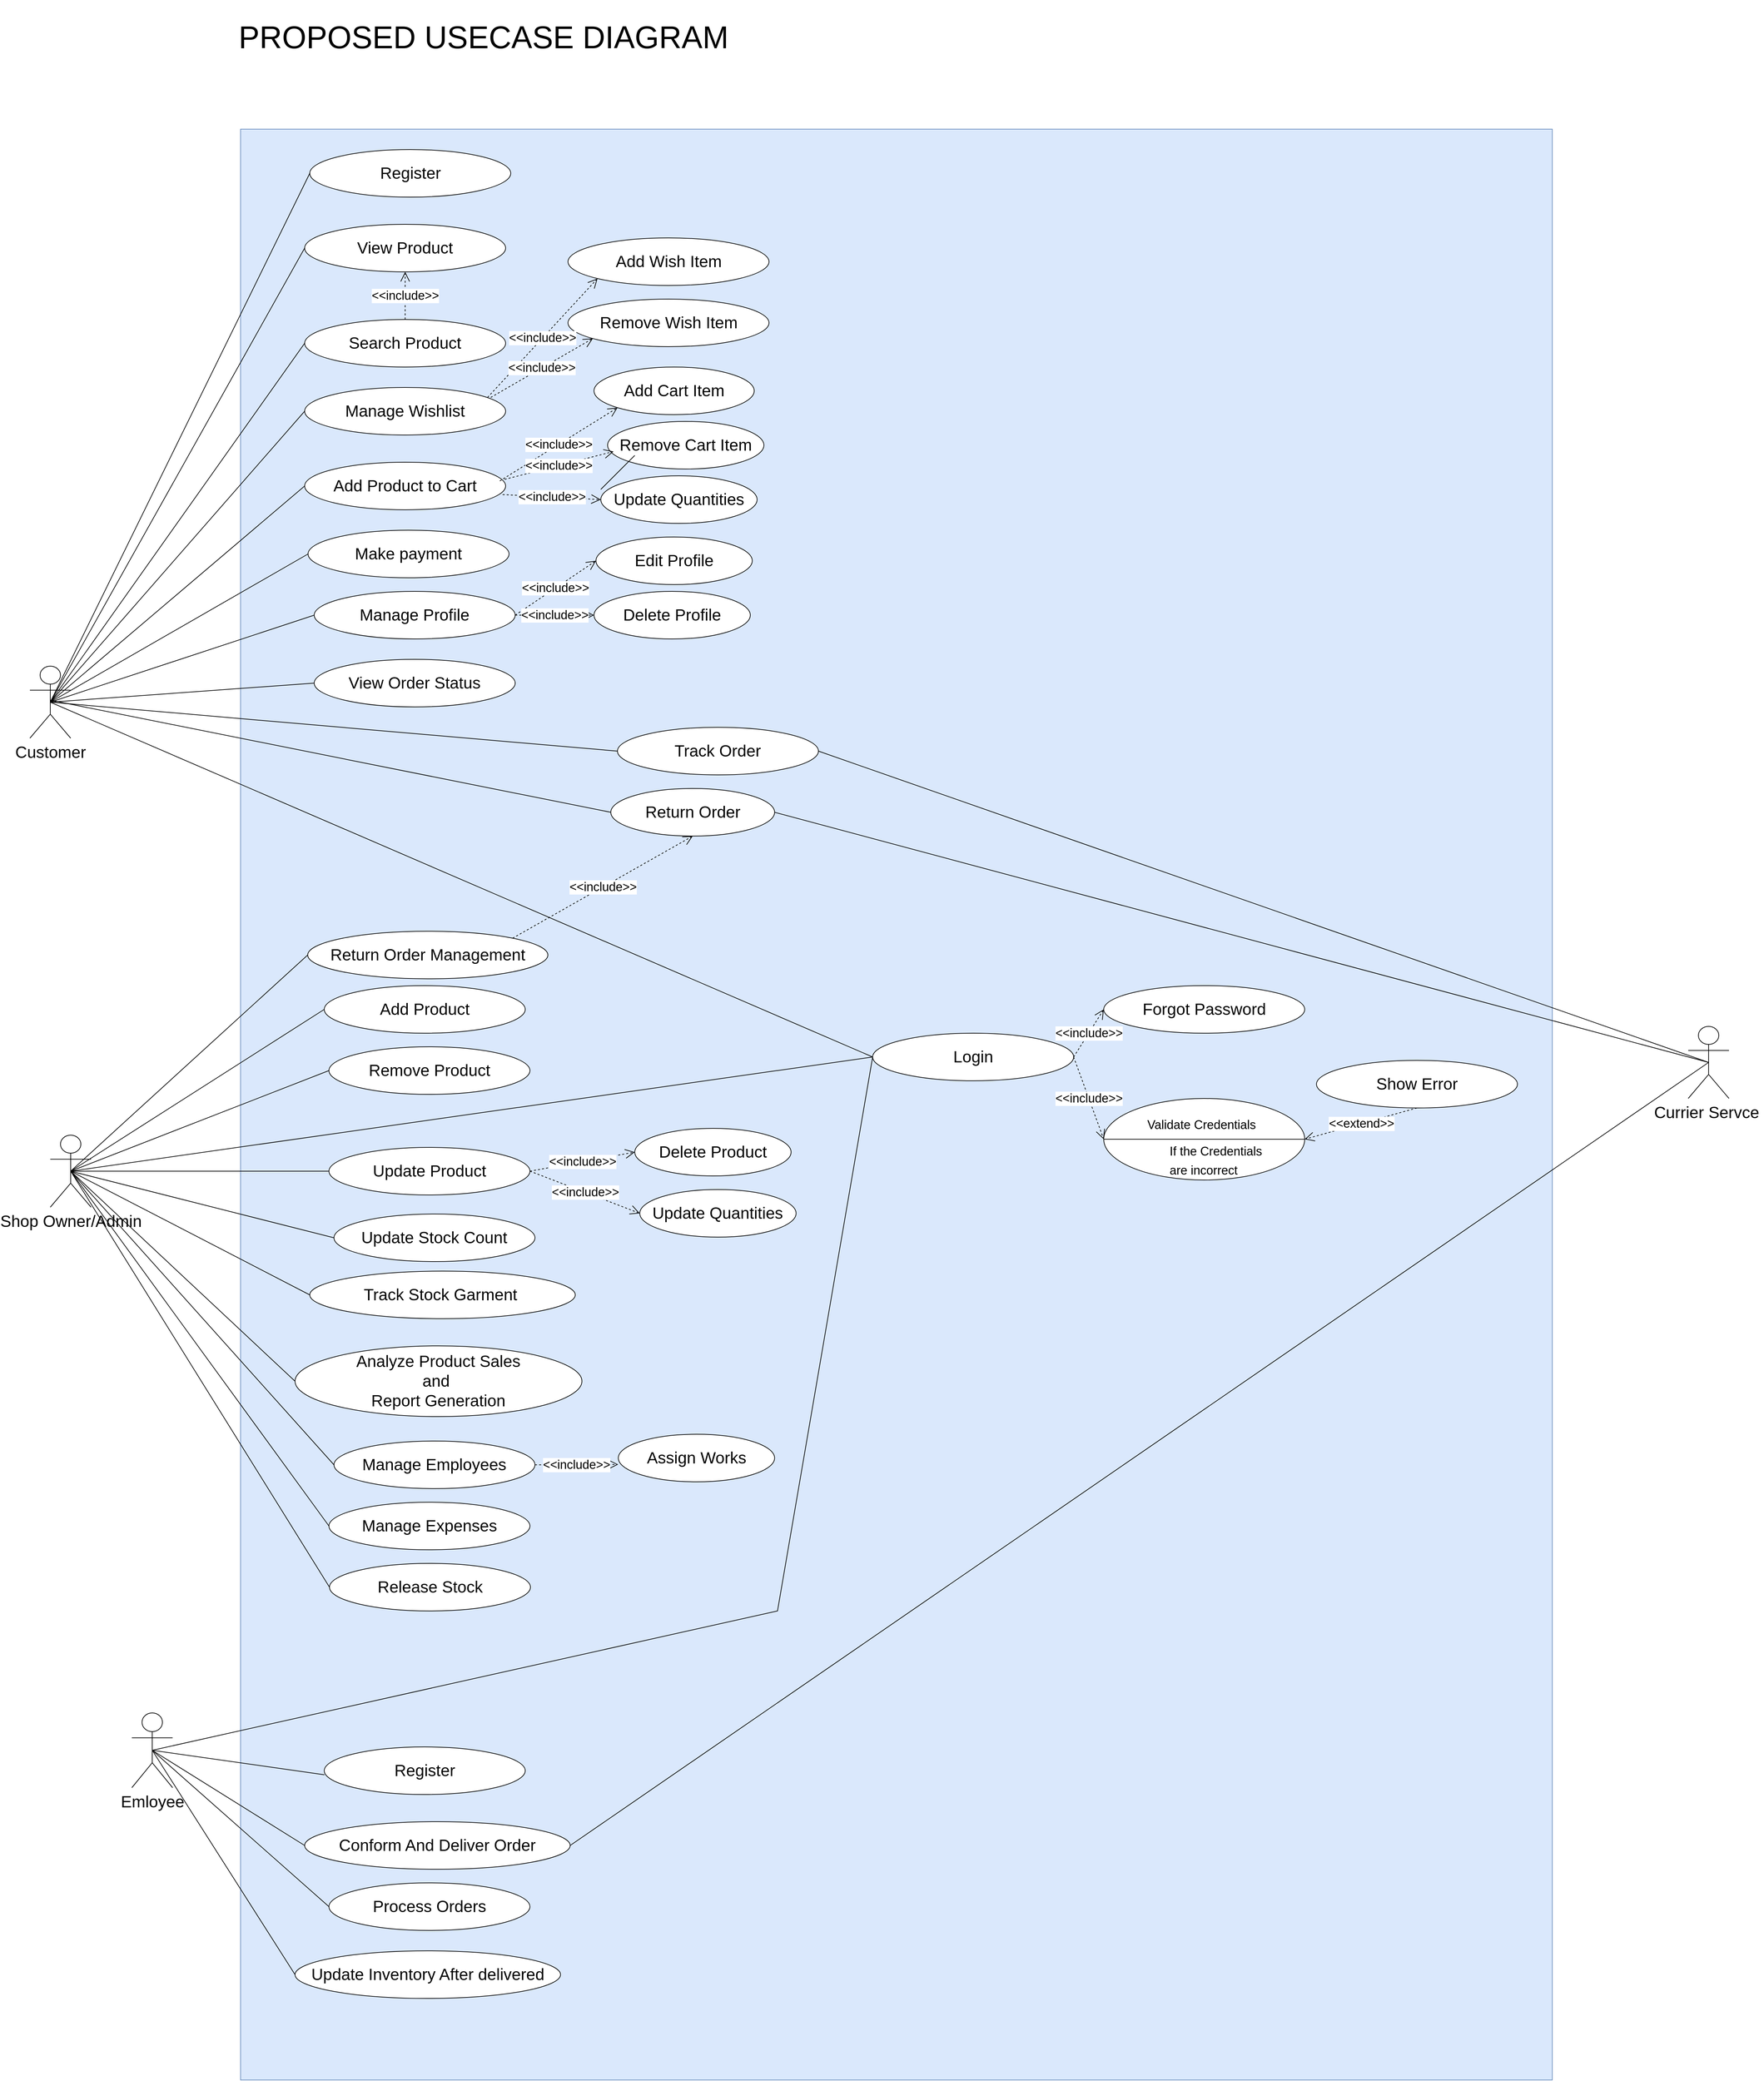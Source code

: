 <mxfile version="24.8.3">
  <diagram name="Page-1" id="LbfNn3xY06wEzmVj6kVV">
    <mxGraphModel dx="7565" dy="5042" grid="1" gridSize="10" guides="1" tooltips="1" connect="1" arrows="1" fold="1" page="1" pageScale="1" pageWidth="827" pageHeight="1169" math="0" shadow="0">
      <root>
        <mxCell id="0" />
        <mxCell id="1" parent="0" />
        <mxCell id="1sPMQlWo6MiPR7F61FHY-218" value="" style="rounded=0;whiteSpace=wrap;html=1;fillColor=#dae8fc;strokeColor=#6c8ebf;" parent="1" vertex="1">
          <mxGeometry x="-3650" y="-2190" width="1930" height="2870" as="geometry" />
        </mxCell>
        <mxCell id="1sPMQlWo6MiPR7F61FHY-237" value="PROPOSED USECASE DIAGRAM" style="text;html=1;align=center;verticalAlign=middle;whiteSpace=wrap;rounded=0;fontSize=46;" parent="1" vertex="1">
          <mxGeometry x="-3670" y="-2380" width="754.88" height="110" as="geometry" />
        </mxCell>
        <mxCell id="kd7WJNNmSs0O6YzTmHxb-2" value="&lt;font style=&quot;font-size: 24px;&quot;&gt;Login&lt;/font&gt;" style="ellipse;whiteSpace=wrap;html=1;" parent="1" vertex="1">
          <mxGeometry x="-2720" y="-860" width="295.75" height="70" as="geometry" />
        </mxCell>
        <mxCell id="kd7WJNNmSs0O6YzTmHxb-3" value="&lt;font style=&quot;font-size: 24px;&quot;&gt;View Product&lt;/font&gt;" style="ellipse;whiteSpace=wrap;html=1;" parent="1" vertex="1">
          <mxGeometry x="-3555.75" y="-2050" width="295.75" height="70" as="geometry" />
        </mxCell>
        <mxCell id="kd7WJNNmSs0O6YzTmHxb-4" value="&lt;font style=&quot;font-size: 24px;&quot;&gt;Search Product&lt;/font&gt;" style="ellipse;whiteSpace=wrap;html=1;" parent="1" vertex="1">
          <mxGeometry x="-3555.75" y="-1910" width="295.75" height="70" as="geometry" />
        </mxCell>
        <mxCell id="kd7WJNNmSs0O6YzTmHxb-5" value="&lt;font style=&quot;font-size: 24px;&quot;&gt;Add Product to Cart&lt;/font&gt;" style="ellipse;whiteSpace=wrap;html=1;" parent="1" vertex="1">
          <mxGeometry x="-3555.75" y="-1700" width="295.75" height="70" as="geometry" />
        </mxCell>
        <mxCell id="kd7WJNNmSs0O6YzTmHxb-7" value="&lt;font style=&quot;font-size: 24px;&quot;&gt;Make payment&lt;/font&gt;" style="ellipse;whiteSpace=wrap;html=1;" parent="1" vertex="1">
          <mxGeometry x="-3550.75" y="-1600" width="295.75" height="70" as="geometry" />
        </mxCell>
        <mxCell id="kd7WJNNmSs0O6YzTmHxb-8" value="&lt;font style=&quot;font-size: 24px;&quot;&gt;Track&lt;span style=&quot;color: rgba(0, 0, 0, 0); font-family: monospace; font-size: 0px; text-align: start; text-wrap-mode: nowrap;&quot;&gt;%3CmxGraphModel%3E%3Croot%3E%3CmxCell%20id%3D%220%22%2F%3E%3CmxCell%20id%3D%221%22%20parent%3D%220%22%2F%3E%3CmxCell%20id%3D%222%22%20value%3D%22%26lt%3Bfont%20style%3D%26quot%3Bfont-size%3A%2024px%3B%26quot%3B%26gt%3BMake%20payment%26lt%3B%2Ffont%26gt%3B%22%20style%3D%22ellipse%3BwhiteSpace%3Dwrap%3Bhtml%3D1%3B%22%20vertex%3D%221%22%20parent%3D%221%22%3E%3CmxGeometry%20x%3D%22-3546.75%22%20y%3D%22-1414%22%20width%3D%22295.75%22%20height%3D%2270%22%20as%3D%22geometry%22%2F%3E%3C%2FmxCell%3E%3C%2Froot%3E%3C%2FmxGraphModel%3E&lt;/span&gt;&amp;nbsp;Order&lt;/font&gt;" style="ellipse;whiteSpace=wrap;html=1;" parent="1" vertex="1">
          <mxGeometry x="-3095.51" y="-1310" width="295.75" height="70" as="geometry" />
        </mxCell>
        <mxCell id="kd7WJNNmSs0O6YzTmHxb-9" value="&lt;span style=&quot;font-size: 24px;&quot;&gt;Return Order&lt;br&gt;&lt;/span&gt;" style="ellipse;whiteSpace=wrap;html=1;" parent="1" vertex="1">
          <mxGeometry x="-3105.28" y="-1220" width="241.03" height="70" as="geometry" />
        </mxCell>
        <mxCell id="kd7WJNNmSs0O6YzTmHxb-11" value="&lt;span style=&quot;font-size: 24px;&quot;&gt;Manage P&lt;/span&gt;&lt;span style=&quot;color: rgba(0, 0, 0, 0); font-family: monospace; font-size: 0px; text-align: start; text-wrap-mode: nowrap;&quot;&gt;%3CmxGraphModel%3E%3Croot%3E%3CmxCell%20id%3D%220%22%2F%3E%3CmxCell%20id%3D%221%22%20parent%3D%220%22%2F%3E%3CmxCell%20id%3D%222%22%20value%3D%22%26lt%3Bspan%20style%3D%26quot%3Bfont-size%3A%2024px%3B%26quot%3B%26gt%3BRequest%20Return%26amp%3Bnbsp%3B%26lt%3B%2Fspan%26gt%3B%22%20style%3D%22ellipse%3BwhiteSpace%3Dwrap%3Bhtml%3D1%3B%22%20vertex%3D%221%22%20parent%3D%221%22%3E%3CmxGeometry%20x%3D%22-3550.75%22%20y%3D%22-1239%22%20width%3D%22295.75%22%20height%3D%2270%22%20as%3D%22geometry%22%2F%3E%3C%2FmxCell%3E%3C%2Froot%3E%3C%2FmxGraphModel%3E&lt;/span&gt;&lt;span style=&quot;font-size: 24px;&quot;&gt;rofile&lt;/span&gt;" style="ellipse;whiteSpace=wrap;html=1;" parent="1" vertex="1">
          <mxGeometry x="-3541.69" y="-1510" width="295.75" height="70" as="geometry" />
        </mxCell>
        <mxCell id="kd7WJNNmSs0O6YzTmHxb-12" value="&lt;span style=&quot;font-size: 24px;&quot;&gt;Manage Wishlist&lt;/span&gt;&lt;span style=&quot;color: rgba(0, 0, 0, 0); font-family: monospace; font-size: 0px; text-align: start; text-wrap-mode: nowrap;&quot;&gt;%3CmxGraphModel%3E%3Croot%3E%3CmxCell%20id%3D%220%22%2F%3E%3CmxCell%20id%3D%221%22%20parent%3D%220%22%2F%3E%3CmxCell%20id%3D%222%22%20value%3D%22%26lt%3Bspan%20style%3D%26quot%3Bfont-size%3A%2024px%3B%26quot%3B%26gt%3BRequest%20Return%26amp%3Bnbsp%3B%26lt%3B%2Fspan%26gt%3B%22%20style%3D%22ellipse%3BwhiteSpace%3Dwrap%3Bhtml%3D1%3B%22%20vertex%3D%221%22%20parent%3D%221%22%3E%3CmxGeometry%20x%3D%22-3550.75%22%20y%3D%22-1239%22%20width%3D%22295.75%22%20height%3D%2270%22%20as%3D%22geometry%22%2F%3E%3C%2FmxCell%3E%3C%2Froot%3E%3C%2FmxGraphMode&lt;/span&gt;" style="ellipse;whiteSpace=wrap;html=1;" parent="1" vertex="1">
          <mxGeometry x="-3555.75" y="-1810" width="295.75" height="70" as="geometry" />
        </mxCell>
        <mxCell id="kd7WJNNmSs0O6YzTmHxb-13" value="&lt;span style=&quot;font-size: 24px;&quot;&gt;View Order Status&lt;/span&gt;" style="ellipse;whiteSpace=wrap;html=1;" parent="1" vertex="1">
          <mxGeometry x="-3541.69" y="-1410" width="295.75" height="70" as="geometry" />
        </mxCell>
        <mxCell id="kd7WJNNmSs0O6YzTmHxb-16" value="&lt;font style=&quot;font-size: 24px;&quot;&gt;Customer&lt;/font&gt;" style="shape=umlActor;verticalLabelPosition=bottom;verticalAlign=top;html=1;outlineConnect=0;" parent="1" vertex="1">
          <mxGeometry x="-3960" y="-1400" width="60" height="106" as="geometry" />
        </mxCell>
        <mxCell id="kd7WJNNmSs0O6YzTmHxb-34" value="&lt;font style=&quot;font-size: 24px;&quot;&gt;Currier Servce&amp;nbsp;&lt;/font&gt;" style="shape=umlActor;verticalLabelPosition=bottom;verticalAlign=top;html=1;outlineConnect=0;" parent="1" vertex="1">
          <mxGeometry x="-1520" y="-870" width="60" height="106" as="geometry" />
        </mxCell>
        <mxCell id="kd7WJNNmSs0O6YzTmHxb-44" value="&lt;font style=&quot;font-size: 24px;&quot;&gt;Shop Owner/Admin&lt;/font&gt;" style="shape=umlActor;verticalLabelPosition=bottom;verticalAlign=top;html=1;outlineConnect=0;" parent="1" vertex="1">
          <mxGeometry x="-3930" y="-710" width="60" height="106" as="geometry" />
        </mxCell>
        <mxCell id="kd7WJNNmSs0O6YzTmHxb-45" value="&lt;font style=&quot;font-size: 24px;&quot;&gt;Add Product&lt;/font&gt;" style="ellipse;whiteSpace=wrap;html=1;" parent="1" vertex="1">
          <mxGeometry x="-3526.91" y="-930" width="295.75" height="70" as="geometry" />
        </mxCell>
        <mxCell id="kd7WJNNmSs0O6YzTmHxb-46" value="&lt;font style=&quot;font-size: 24px;&quot;&gt;Remove Product&lt;/font&gt;" style="ellipse;whiteSpace=wrap;html=1;" parent="1" vertex="1">
          <mxGeometry x="-3520" y="-840" width="295.75" height="70" as="geometry" />
        </mxCell>
        <mxCell id="kd7WJNNmSs0O6YzTmHxb-47" value="&lt;font style=&quot;font-size: 24px;&quot;&gt;Update Stock Count&lt;/font&gt;" style="ellipse;whiteSpace=wrap;html=1;" parent="1" vertex="1">
          <mxGeometry x="-3512.6" y="-594" width="295.75" height="70" as="geometry" />
        </mxCell>
        <mxCell id="kd7WJNNmSs0O6YzTmHxb-48" value="&lt;font style=&quot;font-size: 24px;&quot;&gt;Track Stock Garment&amp;nbsp;&lt;/font&gt;" style="ellipse;whiteSpace=wrap;html=1;" parent="1" vertex="1">
          <mxGeometry x="-3548.22" y="-510" width="390.69" height="70" as="geometry" />
        </mxCell>
        <mxCell id="kd7WJNNmSs0O6YzTmHxb-49" value="&lt;font style=&quot;font-size: 24px;&quot;&gt;Analyze Product Sales&lt;br&gt;and&amp;nbsp;&lt;br&gt;Report Generation&lt;/font&gt;" style="ellipse;whiteSpace=wrap;html=1;" parent="1" vertex="1">
          <mxGeometry x="-3569.89" y="-400" width="422.15" height="104" as="geometry" />
        </mxCell>
        <mxCell id="kd7WJNNmSs0O6YzTmHxb-50" value="&lt;span style=&quot;font-size: 24px;&quot;&gt;Manage Employees&lt;/span&gt;" style="ellipse;whiteSpace=wrap;html=1;" parent="1" vertex="1">
          <mxGeometry x="-3512.6" y="-260" width="295.75" height="70" as="geometry" />
        </mxCell>
        <mxCell id="kd7WJNNmSs0O6YzTmHxb-51" value="&lt;span style=&quot;font-size: 24px;&quot;&gt;Manage Expenses&lt;/span&gt;" style="ellipse;whiteSpace=wrap;html=1;" parent="1" vertex="1">
          <mxGeometry x="-3520" y="-170" width="295.75" height="70" as="geometry" />
        </mxCell>
        <mxCell id="kd7WJNNmSs0O6YzTmHxb-52" value="&lt;span style=&quot;font-size: 24px;&quot;&gt;Release Stock&lt;/span&gt;" style="ellipse;whiteSpace=wrap;html=1;" parent="1" vertex="1">
          <mxGeometry x="-3519.22" y="-80" width="295.75" height="70" as="geometry" />
        </mxCell>
        <mxCell id="kd7WJNNmSs0O6YzTmHxb-69" value="&lt;font style=&quot;font-size: 24px;&quot;&gt;Emloyee&lt;/font&gt;" style="shape=umlActor;verticalLabelPosition=bottom;verticalAlign=top;html=1;outlineConnect=0;" parent="1" vertex="1">
          <mxGeometry x="-3810" y="140" width="60" height="110" as="geometry" />
        </mxCell>
        <mxCell id="kd7WJNNmSs0O6YzTmHxb-70" value="&lt;font style=&quot;font-size: 24px;&quot;&gt;Process Orders&lt;/font&gt;" style="ellipse;whiteSpace=wrap;html=1;" parent="1" vertex="1">
          <mxGeometry x="-3520" y="390" width="295.75" height="70" as="geometry" />
        </mxCell>
        <mxCell id="kd7WJNNmSs0O6YzTmHxb-73" value="&lt;font style=&quot;font-size: 24px;&quot;&gt;Conform And Deliver Order&lt;/font&gt;" style="ellipse;whiteSpace=wrap;html=1;" parent="1" vertex="1">
          <mxGeometry x="-3555.75" y="300" width="390.69" height="70" as="geometry" />
        </mxCell>
        <mxCell id="kd7WJNNmSs0O6YzTmHxb-78" value="&lt;font style=&quot;font-size: 24px;&quot;&gt;Update Inventory After delivered&lt;/font&gt;" style="ellipse;whiteSpace=wrap;html=1;" parent="1" vertex="1">
          <mxGeometry x="-3569.89" y="490" width="390.69" height="70" as="geometry" />
        </mxCell>
        <mxCell id="kd7WJNNmSs0O6YzTmHxb-84" value="&lt;font style=&quot;font-size: 18px;&quot;&gt;&amp;lt;&amp;lt;include&amp;gt;&amp;gt;&lt;/font&gt;" style="endArrow=open;endSize=12;dashed=1;html=1;rounded=0;elbow=vertical;entryX=0.5;entryY=1;entryDx=0;entryDy=0;exitX=0.5;exitY=0;exitDx=0;exitDy=0;" parent="1" source="kd7WJNNmSs0O6YzTmHxb-4" target="kd7WJNNmSs0O6YzTmHxb-3" edge="1">
          <mxGeometry width="160" relative="1" as="geometry">
            <mxPoint x="-3350" y="-1900" as="sourcePoint" />
            <mxPoint x="-3190" y="-1900" as="targetPoint" />
          </mxGeometry>
        </mxCell>
        <mxCell id="TTVpZ2c57f-uQKOhVj6A-1" value="&lt;span style=&quot;font-size: 24px;&quot;&gt;Add Wish Item&lt;/span&gt;" style="ellipse;whiteSpace=wrap;html=1;" parent="1" vertex="1">
          <mxGeometry x="-3168.25" y="-2030" width="295.75" height="70" as="geometry" />
        </mxCell>
        <mxCell id="TTVpZ2c57f-uQKOhVj6A-2" value="&lt;span style=&quot;font-size: 24px;&quot;&gt;Remove Wish Item&lt;/span&gt;" style="ellipse;whiteSpace=wrap;html=1;" parent="1" vertex="1">
          <mxGeometry x="-3168.25" y="-1940" width="295.75" height="70" as="geometry" />
        </mxCell>
        <mxCell id="TTVpZ2c57f-uQKOhVj6A-4" value="&lt;font style=&quot;font-size: 18px;&quot;&gt;&amp;lt;&amp;lt;include&amp;gt;&amp;gt;&lt;/font&gt;" style="endArrow=open;endSize=12;dashed=1;html=1;rounded=0;elbow=vertical;exitX=0.91;exitY=0.21;exitDx=0;exitDy=0;exitPerimeter=0;entryX=0;entryY=1;entryDx=0;entryDy=0;" parent="1" source="kd7WJNNmSs0O6YzTmHxb-12" target="TTVpZ2c57f-uQKOhVj6A-1" edge="1">
          <mxGeometry width="160" relative="1" as="geometry">
            <mxPoint x="-3398" y="-1900" as="sourcePoint" />
            <mxPoint x="-3398" y="-1970" as="targetPoint" />
          </mxGeometry>
        </mxCell>
        <mxCell id="TTVpZ2c57f-uQKOhVj6A-5" value="&lt;font style=&quot;font-size: 18px;&quot;&gt;&amp;lt;&amp;lt;include&amp;gt;&amp;gt;&lt;/font&gt;" style="endArrow=open;endSize=12;dashed=1;html=1;rounded=0;elbow=vertical;exitX=0.926;exitY=0.21;exitDx=0;exitDy=0;exitPerimeter=0;entryX=0.124;entryY=0.827;entryDx=0;entryDy=0;entryPerimeter=0;" parent="1" source="kd7WJNNmSs0O6YzTmHxb-12" target="TTVpZ2c57f-uQKOhVj6A-2" edge="1">
          <mxGeometry width="160" relative="1" as="geometry">
            <mxPoint x="-3280" y="-1765" as="sourcePoint" />
            <mxPoint x="-3166" y="-1970" as="targetPoint" />
          </mxGeometry>
        </mxCell>
        <mxCell id="TTVpZ2c57f-uQKOhVj6A-6" value="&lt;span style=&quot;font-size: 24px;&quot;&gt;Add Cart Item&lt;/span&gt;" style="ellipse;whiteSpace=wrap;html=1;" parent="1" vertex="1">
          <mxGeometry x="-3130" y="-1840" width="235.75" height="70" as="geometry" />
        </mxCell>
        <mxCell id="TTVpZ2c57f-uQKOhVj6A-7" value="&lt;span style=&quot;font-size: 24px;&quot;&gt;Remove Cart Item&lt;/span&gt;" style="ellipse;whiteSpace=wrap;html=1;" parent="1" vertex="1">
          <mxGeometry x="-3110" y="-1760" width="230" height="70" as="geometry" />
        </mxCell>
        <mxCell id="TTVpZ2c57f-uQKOhVj6A-8" value="&lt;font style=&quot;font-size: 18px;&quot;&gt;&amp;lt;&amp;lt;include&amp;gt;&amp;gt;&lt;/font&gt;" style="endArrow=open;endSize=12;dashed=1;html=1;rounded=0;elbow=vertical;exitX=0.971;exitY=0.394;exitDx=0;exitDy=0;exitPerimeter=0;entryX=0;entryY=1;entryDx=0;entryDy=0;" parent="1" source="kd7WJNNmSs0O6YzTmHxb-5" target="TTVpZ2c57f-uQKOhVj6A-6" edge="1">
          <mxGeometry width="160" relative="1" as="geometry">
            <mxPoint x="-3275" y="-1765" as="sourcePoint" />
            <mxPoint x="-3143" y="-1902" as="targetPoint" />
          </mxGeometry>
        </mxCell>
        <mxCell id="TTVpZ2c57f-uQKOhVj6A-9" value="&lt;font style=&quot;font-size: 18px;&quot;&gt;&amp;lt;&amp;lt;include&amp;gt;&amp;gt;&lt;/font&gt;" style="endArrow=open;endSize=12;dashed=1;html=1;rounded=0;elbow=vertical;entryX=0.038;entryY=0.632;entryDx=0;entryDy=0;entryPerimeter=0;exitX=0.995;exitY=0.361;exitDx=0;exitDy=0;exitPerimeter=0;" parent="1" source="kd7WJNNmSs0O6YzTmHxb-5" target="TTVpZ2c57f-uQKOhVj6A-7" edge="1">
          <mxGeometry width="160" relative="1" as="geometry">
            <mxPoint x="-3260" y="-1670" as="sourcePoint" />
            <mxPoint x="-3137" y="-1740" as="targetPoint" />
          </mxGeometry>
        </mxCell>
        <mxCell id="TTVpZ2c57f-uQKOhVj6A-11" value="&lt;font style=&quot;font-size: 18px;&quot;&gt;&amp;lt;&amp;lt;include&amp;gt;&amp;gt;&lt;/font&gt;" style="endArrow=open;endSize=12;dashed=1;html=1;rounded=0;elbow=vertical;entryX=0;entryY=0.5;entryDx=0;entryDy=0;exitX=0.985;exitY=0.68;exitDx=0;exitDy=0;exitPerimeter=0;" parent="1" source="kd7WJNNmSs0O6YzTmHxb-5" target="TTVpZ2c57f-uQKOhVj6A-16" edge="1">
          <mxGeometry width="160" relative="1" as="geometry">
            <mxPoint x="-3251" y="-1665" as="sourcePoint" />
            <mxPoint x="-3120.0" y="-1645" as="targetPoint" />
          </mxGeometry>
        </mxCell>
        <mxCell id="TTVpZ2c57f-uQKOhVj6A-16" value="&lt;font style=&quot;font-size: 24px;&quot;&gt;Update Quantities&lt;/font&gt;" style="ellipse;whiteSpace=wrap;html=1;" parent="1" vertex="1">
          <mxGeometry x="-3120" y="-1680" width="230" height="70" as="geometry" />
        </mxCell>
        <mxCell id="TTVpZ2c57f-uQKOhVj6A-17" value="&lt;font style=&quot;font-size: 24px;&quot;&gt;Delete Profile&lt;/font&gt;" style="ellipse;whiteSpace=wrap;html=1;" parent="1" vertex="1">
          <mxGeometry x="-3130" y="-1510" width="230" height="70" as="geometry" />
        </mxCell>
        <mxCell id="TTVpZ2c57f-uQKOhVj6A-18" value="&lt;font style=&quot;font-size: 24px;&quot;&gt;Edit Profile&lt;/font&gt;" style="ellipse;whiteSpace=wrap;html=1;" parent="1" vertex="1">
          <mxGeometry x="-3127.12" y="-1590" width="230" height="70" as="geometry" />
        </mxCell>
        <mxCell id="TTVpZ2c57f-uQKOhVj6A-20" value="&lt;font style=&quot;font-size: 18px;&quot;&gt;&amp;lt;&amp;lt;include&amp;gt;&amp;gt;&lt;/font&gt;" style="endArrow=open;endSize=12;dashed=1;html=1;rounded=0;elbow=vertical;entryX=0;entryY=0.5;entryDx=0;entryDy=0;exitX=1;exitY=0.5;exitDx=0;exitDy=0;" parent="1" source="kd7WJNNmSs0O6YzTmHxb-11" target="TTVpZ2c57f-uQKOhVj6A-18" edge="1">
          <mxGeometry width="160" relative="1" as="geometry">
            <mxPoint x="-3334" y="-1120" as="sourcePoint" />
            <mxPoint x="-3190" y="-1113" as="targetPoint" />
          </mxGeometry>
        </mxCell>
        <mxCell id="TTVpZ2c57f-uQKOhVj6A-22" value="&lt;font style=&quot;font-size: 18px;&quot;&gt;&amp;lt;&amp;lt;include&amp;gt;&amp;gt;&lt;/font&gt;" style="endArrow=open;endSize=12;dashed=1;html=1;rounded=0;elbow=vertical;entryX=0;entryY=0.5;entryDx=0;entryDy=0;exitX=1;exitY=0.5;exitDx=0;exitDy=0;" parent="1" source="kd7WJNNmSs0O6YzTmHxb-11" target="TTVpZ2c57f-uQKOhVj6A-17" edge="1">
          <mxGeometry width="160" relative="1" as="geometry">
            <mxPoint x="-3253" y="-1015" as="sourcePoint" />
            <mxPoint x="-3147" y="-1075" as="targetPoint" />
          </mxGeometry>
        </mxCell>
        <mxCell id="TTVpZ2c57f-uQKOhVj6A-23" value="&lt;span style=&quot;font-size: 24px;&quot;&gt;Return Order Management&lt;br&gt;&lt;/span&gt;" style="ellipse;whiteSpace=wrap;html=1;" parent="1" vertex="1">
          <mxGeometry x="-3551.27" y="-1010" width="353.44" height="70" as="geometry" />
        </mxCell>
        <mxCell id="TTVpZ2c57f-uQKOhVj6A-26" value="&lt;font style=&quot;font-size: 18px;&quot;&gt;&amp;lt;&amp;lt;include&amp;gt;&amp;gt;&lt;/font&gt;" style="endArrow=open;endSize=12;dashed=1;html=1;rounded=0;elbow=vertical;entryX=0.5;entryY=1;entryDx=0;entryDy=0;exitX=1;exitY=0;exitDx=0;exitDy=0;" parent="1" source="TTVpZ2c57f-uQKOhVj6A-23" target="kd7WJNNmSs0O6YzTmHxb-9" edge="1">
          <mxGeometry width="160" relative="1" as="geometry">
            <mxPoint x="-3236" y="-1465" as="sourcePoint" />
            <mxPoint x="-3117" y="-1545" as="targetPoint" />
          </mxGeometry>
        </mxCell>
        <mxCell id="TTVpZ2c57f-uQKOhVj6A-28" value="&lt;span style=&quot;font-size: 24px;&quot;&gt;Forgot Password&lt;/span&gt;" style="ellipse;whiteSpace=wrap;html=1;" parent="1" vertex="1">
          <mxGeometry x="-2380.0" y="-930" width="295.75" height="70" as="geometry" />
        </mxCell>
        <mxCell id="TTVpZ2c57f-uQKOhVj6A-29" value="&lt;font style=&quot;font-size: 18px;&quot;&gt;&amp;lt;&amp;lt;include&amp;gt;&amp;gt;&lt;/font&gt;" style="endArrow=open;endSize=12;dashed=1;html=1;rounded=0;elbow=vertical;exitX=1;exitY=0.5;exitDx=0;exitDy=0;entryX=0;entryY=0.5;entryDx=0;entryDy=0;" parent="1" source="kd7WJNNmSs0O6YzTmHxb-2" target="TTVpZ2c57f-uQKOhVj6A-28" edge="1">
          <mxGeometry width="160" relative="1" as="geometry">
            <mxPoint x="-2724.25" y="-505" as="sourcePoint" />
            <mxPoint x="-2610.25" y="-710" as="targetPoint" />
          </mxGeometry>
        </mxCell>
        <mxCell id="TTVpZ2c57f-uQKOhVj6A-31" value="" style="ellipse;whiteSpace=wrap;html=1;" parent="1" vertex="1">
          <mxGeometry x="-2380.0" y="-764" width="295.75" height="120" as="geometry" />
        </mxCell>
        <mxCell id="TTVpZ2c57f-uQKOhVj6A-33" value="" style="endArrow=none;html=1;rounded=0;entryX=1;entryY=0.5;entryDx=0;entryDy=0;exitX=0;exitY=0.5;exitDx=0;exitDy=0;elbow=horizontal;" parent="1" source="TTVpZ2c57f-uQKOhVj6A-31" target="TTVpZ2c57f-uQKOhVj6A-31" edge="1">
          <mxGeometry width="50" height="50" relative="1" as="geometry">
            <mxPoint x="-2262.88" y="-415" as="sourcePoint" />
            <mxPoint x="-2212.88" y="-465" as="targetPoint" />
          </mxGeometry>
        </mxCell>
        <mxCell id="TTVpZ2c57f-uQKOhVj6A-34" value="&lt;font style=&quot;font-size: 18px;&quot;&gt;Validate Credentials&lt;/font&gt;" style="text;html=1;align=center;verticalAlign=middle;whiteSpace=wrap;rounded=0;fontSize=46;" parent="1" vertex="1">
          <mxGeometry x="-2335.97" y="-755" width="200" height="40" as="geometry" />
        </mxCell>
        <mxCell id="TTVpZ2c57f-uQKOhVj6A-35" value="&lt;font style=&quot;font-size: 18px;&quot;&gt;If the Credentials &lt;br&gt;&lt;div style=&quot;text-align: left;&quot;&gt;&lt;span style=&quot;background-color: initial;&quot;&gt;are incorrect&lt;/span&gt;&lt;/div&gt;&lt;/font&gt;" style="text;html=1;align=center;verticalAlign=middle;whiteSpace=wrap;rounded=0;fontSize=46;" parent="1" vertex="1">
          <mxGeometry x="-2380.0" y="-705" width="330" height="40" as="geometry" />
        </mxCell>
        <mxCell id="TTVpZ2c57f-uQKOhVj6A-37" value="&lt;font style=&quot;font-size: 18px;&quot;&gt;&amp;lt;&amp;lt;include&amp;gt;&amp;gt;&lt;/font&gt;" style="endArrow=open;endSize=12;dashed=1;html=1;rounded=0;elbow=vertical;exitX=1;exitY=0.5;exitDx=0;exitDy=0;entryX=0;entryY=0.5;entryDx=0;entryDy=0;" parent="1" source="kd7WJNNmSs0O6YzTmHxb-2" target="TTVpZ2c57f-uQKOhVj6A-31" edge="1">
          <mxGeometry width="160" relative="1" as="geometry">
            <mxPoint x="-2694.25" y="-845" as="sourcePoint" />
            <mxPoint x="-2630.25" y="-955" as="targetPoint" />
          </mxGeometry>
        </mxCell>
        <mxCell id="TTVpZ2c57f-uQKOhVj6A-39" value="&lt;span style=&quot;font-size: 24px;&quot;&gt;Show Error&lt;/span&gt;" style="ellipse;whiteSpace=wrap;html=1;" parent="1" vertex="1">
          <mxGeometry x="-2067" y="-820" width="295.75" height="70" as="geometry" />
        </mxCell>
        <mxCell id="TTVpZ2c57f-uQKOhVj6A-40" value="&lt;font style=&quot;font-size: 18px;&quot;&gt;&amp;lt;&amp;lt;extend&amp;gt;&amp;gt;&lt;/font&gt;" style="endArrow=open;endSize=12;dashed=1;html=1;rounded=0;elbow=vertical;exitX=0.5;exitY=1;exitDx=0;exitDy=0;entryX=1;entryY=0.5;entryDx=0;entryDy=0;" parent="1" source="TTVpZ2c57f-uQKOhVj6A-39" target="TTVpZ2c57f-uQKOhVj6A-31" edge="1">
          <mxGeometry width="160" relative="1" as="geometry">
            <mxPoint x="-2724.25" y="-505" as="sourcePoint" />
            <mxPoint x="-2559.25" y="-700" as="targetPoint" />
          </mxGeometry>
        </mxCell>
        <mxCell id="TTVpZ2c57f-uQKOhVj6A-41" value="&lt;font style=&quot;font-size: 24px;&quot;&gt;Update Product&lt;/font&gt;" style="ellipse;whiteSpace=wrap;html=1;" parent="1" vertex="1">
          <mxGeometry x="-3520" y="-692" width="295.75" height="70" as="geometry" />
        </mxCell>
        <mxCell id="yROk7lh7Q3nMvE56f7YO-6" value="&lt;font style=&quot;font-size: 24px;&quot;&gt;Update Quantities&lt;/font&gt;" style="ellipse;whiteSpace=wrap;html=1;" parent="1" vertex="1">
          <mxGeometry x="-3062.64" y="-630" width="230" height="70" as="geometry" />
        </mxCell>
        <mxCell id="yROk7lh7Q3nMvE56f7YO-7" value="&lt;font style=&quot;font-size: 24px;&quot;&gt;Delete Product&lt;/font&gt;" style="ellipse;whiteSpace=wrap;html=1;" parent="1" vertex="1">
          <mxGeometry x="-3070" y="-720" width="230" height="70" as="geometry" />
        </mxCell>
        <mxCell id="yROk7lh7Q3nMvE56f7YO-8" value="&lt;font style=&quot;font-size: 18px;&quot;&gt;&amp;lt;&amp;lt;include&amp;gt;&amp;gt;&lt;/font&gt;" style="endArrow=open;endSize=12;dashed=1;html=1;rounded=0;elbow=vertical;entryX=0;entryY=0.5;entryDx=0;entryDy=0;exitX=1;exitY=0.5;exitDx=0;exitDy=0;" parent="1" source="TTVpZ2c57f-uQKOhVj6A-41" target="yROk7lh7Q3nMvE56f7YO-7" edge="1">
          <mxGeometry width="160" relative="1" as="geometry">
            <mxPoint x="-3224.25" y="-655" as="sourcePoint" />
            <mxPoint x="-2920.25" y="-835" as="targetPoint" />
          </mxGeometry>
        </mxCell>
        <mxCell id="yROk7lh7Q3nMvE56f7YO-9" value="&lt;font style=&quot;font-size: 18px;&quot;&gt;&amp;lt;&amp;lt;include&amp;gt;&amp;gt;&lt;/font&gt;" style="endArrow=open;endSize=12;dashed=1;html=1;rounded=0;elbow=vertical;entryX=0;entryY=0.5;entryDx=0;entryDy=0;exitX=1;exitY=0.5;exitDx=0;exitDy=0;" parent="1" source="TTVpZ2c57f-uQKOhVj6A-41" target="yROk7lh7Q3nMvE56f7YO-6" edge="1">
          <mxGeometry width="160" relative="1" as="geometry">
            <mxPoint x="-3214" y="-647" as="sourcePoint" />
            <mxPoint x="-3060" y="-675" as="targetPoint" />
          </mxGeometry>
        </mxCell>
        <mxCell id="yROk7lh7Q3nMvE56f7YO-10" value="&lt;font style=&quot;font-size: 24px;&quot;&gt;Assign Works&lt;/font&gt;" style="ellipse;whiteSpace=wrap;html=1;" parent="1" vertex="1">
          <mxGeometry x="-3094.25" y="-270" width="230" height="70" as="geometry" />
        </mxCell>
        <mxCell id="yROk7lh7Q3nMvE56f7YO-11" value="&lt;font style=&quot;font-size: 18px;&quot;&gt;&amp;lt;&amp;lt;include&amp;gt;&amp;gt;&lt;/font&gt;" style="endArrow=open;endSize=12;dashed=1;html=1;rounded=0;elbow=vertical;entryX=-0.001;entryY=0.635;entryDx=0;entryDy=0;exitX=1;exitY=0.5;exitDx=0;exitDy=0;entryPerimeter=0;" parent="1" source="kd7WJNNmSs0O6YzTmHxb-50" target="yROk7lh7Q3nMvE56f7YO-10" edge="1">
          <mxGeometry width="160" relative="1" as="geometry">
            <mxPoint x="-3130" y="-200" as="sourcePoint" />
            <mxPoint x="-2969" y="-138" as="targetPoint" />
          </mxGeometry>
        </mxCell>
        <mxCell id="quE06ytLvcIypXa5CY2y-6" value="&lt;font style=&quot;font-size: 24px;&quot;&gt;Register&lt;/font&gt;" style="ellipse;whiteSpace=wrap;html=1;" parent="1" vertex="1">
          <mxGeometry x="-3526.91" y="190" width="295.75" height="70" as="geometry" />
        </mxCell>
        <mxCell id="Q6xU1axNeYU377LU5dXH-1" value="" style="endArrow=none;html=1;rounded=0;" parent="1" edge="1">
          <mxGeometry width="50" height="50" relative="1" as="geometry">
            <mxPoint x="-3120" y="-1660" as="sourcePoint" />
            <mxPoint x="-3070" y="-1710" as="targetPoint" />
          </mxGeometry>
        </mxCell>
        <mxCell id="Q6xU1axNeYU377LU5dXH-3" value="&lt;font style=&quot;font-size: 24px;&quot;&gt;Register&lt;/font&gt;" style="ellipse;whiteSpace=wrap;html=1;" parent="1" vertex="1">
          <mxGeometry x="-3548.22" y="-2160" width="295.75" height="70" as="geometry" />
        </mxCell>
        <mxCell id="Q6xU1axNeYU377LU5dXH-4" value="" style="endArrow=none;html=1;rounded=0;entryX=0;entryY=0.5;entryDx=0;entryDy=0;exitX=0.5;exitY=0.5;exitDx=0;exitDy=0;exitPerimeter=0;" parent="1" source="kd7WJNNmSs0O6YzTmHxb-16" target="Q6xU1axNeYU377LU5dXH-3" edge="1">
          <mxGeometry width="50" height="50" relative="1" as="geometry">
            <mxPoint x="-2650" y="-1220" as="sourcePoint" />
            <mxPoint x="-2600" y="-1270" as="targetPoint" />
          </mxGeometry>
        </mxCell>
        <mxCell id="Q6xU1axNeYU377LU5dXH-5" value="" style="endArrow=none;html=1;rounded=0;entryX=0;entryY=0.5;entryDx=0;entryDy=0;exitX=0.5;exitY=0.5;exitDx=0;exitDy=0;exitPerimeter=0;" parent="1" source="kd7WJNNmSs0O6YzTmHxb-16" target="kd7WJNNmSs0O6YzTmHxb-3" edge="1">
          <mxGeometry width="50" height="50" relative="1" as="geometry">
            <mxPoint x="-3920" y="-1337" as="sourcePoint" />
            <mxPoint x="-3538" y="-2115" as="targetPoint" />
          </mxGeometry>
        </mxCell>
        <mxCell id="Q6xU1axNeYU377LU5dXH-6" value="" style="endArrow=none;html=1;rounded=0;entryX=0;entryY=0.5;entryDx=0;entryDy=0;exitX=0.5;exitY=0.5;exitDx=0;exitDy=0;exitPerimeter=0;" parent="1" source="kd7WJNNmSs0O6YzTmHxb-16" target="kd7WJNNmSs0O6YzTmHxb-13" edge="1">
          <mxGeometry width="50" height="50" relative="1" as="geometry">
            <mxPoint x="-4140" y="-1440" as="sourcePoint" />
            <mxPoint x="-3758" y="-2218" as="targetPoint" />
          </mxGeometry>
        </mxCell>
        <mxCell id="Q6xU1axNeYU377LU5dXH-7" value="" style="endArrow=none;html=1;rounded=0;entryX=0;entryY=0.5;entryDx=0;entryDy=0;exitX=0.5;exitY=0.5;exitDx=0;exitDy=0;exitPerimeter=0;" parent="1" source="kd7WJNNmSs0O6YzTmHxb-16" target="kd7WJNNmSs0O6YzTmHxb-11" edge="1">
          <mxGeometry width="50" height="50" relative="1" as="geometry">
            <mxPoint x="-4130" y="-1430" as="sourcePoint" />
            <mxPoint x="-3748" y="-2208" as="targetPoint" />
          </mxGeometry>
        </mxCell>
        <mxCell id="Q6xU1axNeYU377LU5dXH-8" value="" style="endArrow=none;html=1;rounded=0;entryX=0;entryY=0.5;entryDx=0;entryDy=0;exitX=0.5;exitY=0.5;exitDx=0;exitDy=0;exitPerimeter=0;" parent="1" source="kd7WJNNmSs0O6YzTmHxb-16" target="kd7WJNNmSs0O6YzTmHxb-7" edge="1">
          <mxGeometry width="50" height="50" relative="1" as="geometry">
            <mxPoint x="-4120" y="-1420" as="sourcePoint" />
            <mxPoint x="-3738" y="-2198" as="targetPoint" />
          </mxGeometry>
        </mxCell>
        <mxCell id="Q6xU1axNeYU377LU5dXH-9" value="" style="endArrow=none;html=1;rounded=0;entryX=0;entryY=0.5;entryDx=0;entryDy=0;exitX=0.5;exitY=0.5;exitDx=0;exitDy=0;exitPerimeter=0;" parent="1" source="kd7WJNNmSs0O6YzTmHxb-16" target="kd7WJNNmSs0O6YzTmHxb-5" edge="1">
          <mxGeometry width="50" height="50" relative="1" as="geometry">
            <mxPoint x="-4110" y="-1410" as="sourcePoint" />
            <mxPoint x="-3728" y="-2188" as="targetPoint" />
          </mxGeometry>
        </mxCell>
        <mxCell id="Q6xU1axNeYU377LU5dXH-10" value="" style="endArrow=none;html=1;rounded=0;entryX=0;entryY=0.5;entryDx=0;entryDy=0;exitX=0.5;exitY=0.5;exitDx=0;exitDy=0;exitPerimeter=0;" parent="1" source="kd7WJNNmSs0O6YzTmHxb-16" target="kd7WJNNmSs0O6YzTmHxb-12" edge="1">
          <mxGeometry width="50" height="50" relative="1" as="geometry">
            <mxPoint x="-4100" y="-1400" as="sourcePoint" />
            <mxPoint x="-3718" y="-2178" as="targetPoint" />
          </mxGeometry>
        </mxCell>
        <mxCell id="Q6xU1axNeYU377LU5dXH-11" value="" style="endArrow=none;html=1;rounded=0;entryX=0;entryY=0.5;entryDx=0;entryDy=0;exitX=0.5;exitY=0.5;exitDx=0;exitDy=0;exitPerimeter=0;" parent="1" source="kd7WJNNmSs0O6YzTmHxb-16" target="kd7WJNNmSs0O6YzTmHxb-4" edge="1">
          <mxGeometry width="50" height="50" relative="1" as="geometry">
            <mxPoint x="-4090" y="-1390" as="sourcePoint" />
            <mxPoint x="-3708" y="-2168" as="targetPoint" />
          </mxGeometry>
        </mxCell>
        <mxCell id="Q6xU1axNeYU377LU5dXH-12" value="" style="endArrow=none;html=1;rounded=0;entryX=0;entryY=0.5;entryDx=0;entryDy=0;" parent="1" target="kd7WJNNmSs0O6YzTmHxb-9" edge="1">
          <mxGeometry width="50" height="50" relative="1" as="geometry">
            <mxPoint x="-3930" y="-1350" as="sourcePoint" />
            <mxPoint x="-3721" y="-1120" as="targetPoint" />
          </mxGeometry>
        </mxCell>
        <mxCell id="Q6xU1axNeYU377LU5dXH-14" value="" style="endArrow=none;html=1;rounded=0;entryX=0;entryY=0.5;entryDx=0;entryDy=0;exitX=0.5;exitY=0.5;exitDx=0;exitDy=0;exitPerimeter=0;" parent="1" source="kd7WJNNmSs0O6YzTmHxb-16" target="kd7WJNNmSs0O6YzTmHxb-8" edge="1">
          <mxGeometry width="50" height="50" relative="1" as="geometry">
            <mxPoint x="-4099" y="-1082" as="sourcePoint" />
            <mxPoint x="-3711" y="-1110" as="targetPoint" />
          </mxGeometry>
        </mxCell>
        <mxCell id="Q6xU1axNeYU377LU5dXH-15" value="" style="endArrow=none;html=1;rounded=0;entryX=0.5;entryY=0.5;entryDx=0;entryDy=0;exitX=1;exitY=0.5;exitDx=0;exitDy=0;entryPerimeter=0;" parent="1" source="kd7WJNNmSs0O6YzTmHxb-9" target="kd7WJNNmSs0O6YzTmHxb-34" edge="1">
          <mxGeometry width="50" height="50" relative="1" as="geometry">
            <mxPoint x="-2832.64" y="-1380" as="sourcePoint" />
            <mxPoint x="-1998.64" y="-1308" as="targetPoint" />
          </mxGeometry>
        </mxCell>
        <mxCell id="Q6xU1axNeYU377LU5dXH-16" value="" style="endArrow=none;html=1;rounded=0;entryX=0.5;entryY=0.5;entryDx=0;entryDy=0;exitX=1;exitY=0.5;exitDx=0;exitDy=0;entryPerimeter=0;" parent="1" source="kd7WJNNmSs0O6YzTmHxb-8" target="kd7WJNNmSs0O6YzTmHxb-34" edge="1">
          <mxGeometry width="50" height="50" relative="1" as="geometry">
            <mxPoint x="-2822.64" y="-1370" as="sourcePoint" />
            <mxPoint x="-1988.64" y="-1298" as="targetPoint" />
          </mxGeometry>
        </mxCell>
        <mxCell id="Q6xU1axNeYU377LU5dXH-18" value="" style="endArrow=none;html=1;rounded=0;entryX=0;entryY=0.5;entryDx=0;entryDy=0;exitX=0.5;exitY=0.5;exitDx=0;exitDy=0;exitPerimeter=0;" parent="1" source="kd7WJNNmSs0O6YzTmHxb-44" target="TTVpZ2c57f-uQKOhVj6A-23" edge="1">
          <mxGeometry width="50" height="50" relative="1" as="geometry">
            <mxPoint x="-4087" y="-681" as="sourcePoint" />
            <mxPoint x="-3713" y="-1109" as="targetPoint" />
          </mxGeometry>
        </mxCell>
        <mxCell id="Q6xU1axNeYU377LU5dXH-19" value="" style="endArrow=none;html=1;rounded=0;entryX=0;entryY=0.5;entryDx=0;entryDy=0;exitX=0.5;exitY=0.5;exitDx=0;exitDy=0;exitPerimeter=0;" parent="1" source="kd7WJNNmSs0O6YzTmHxb-44" target="kd7WJNNmSs0O6YzTmHxb-52" edge="1">
          <mxGeometry width="50" height="50" relative="1" as="geometry">
            <mxPoint x="-4120" y="-100" as="sourcePoint" />
            <mxPoint x="-3771" y="-418" as="targetPoint" />
          </mxGeometry>
        </mxCell>
        <mxCell id="Q6xU1axNeYU377LU5dXH-20" value="" style="endArrow=none;html=1;rounded=0;entryX=0;entryY=0.5;entryDx=0;entryDy=0;exitX=0.5;exitY=0.5;exitDx=0;exitDy=0;exitPerimeter=0;" parent="1" source="kd7WJNNmSs0O6YzTmHxb-44" target="kd7WJNNmSs0O6YzTmHxb-49" edge="1">
          <mxGeometry width="50" height="50" relative="1" as="geometry">
            <mxPoint x="-4200" y="-740" as="sourcePoint" />
            <mxPoint x="-3851" y="-1058" as="targetPoint" />
          </mxGeometry>
        </mxCell>
        <mxCell id="Q6xU1axNeYU377LU5dXH-21" value="" style="endArrow=none;html=1;rounded=0;entryX=0;entryY=0.5;entryDx=0;entryDy=0;exitX=0.5;exitY=0.5;exitDx=0;exitDy=0;exitPerimeter=0;" parent="1" source="kd7WJNNmSs0O6YzTmHxb-44" target="kd7WJNNmSs0O6YzTmHxb-48" edge="1">
          <mxGeometry width="50" height="50" relative="1" as="geometry">
            <mxPoint x="-4190" y="-730" as="sourcePoint" />
            <mxPoint x="-3841" y="-1048" as="targetPoint" />
          </mxGeometry>
        </mxCell>
        <mxCell id="Q6xU1axNeYU377LU5dXH-22" value="" style="endArrow=none;html=1;rounded=0;entryX=0;entryY=0.5;entryDx=0;entryDy=0;exitX=0.5;exitY=0.5;exitDx=0;exitDy=0;exitPerimeter=0;" parent="1" source="kd7WJNNmSs0O6YzTmHxb-44" target="kd7WJNNmSs0O6YzTmHxb-47" edge="1">
          <mxGeometry width="50" height="50" relative="1" as="geometry">
            <mxPoint x="-4180" y="-720" as="sourcePoint" />
            <mxPoint x="-3831" y="-1038" as="targetPoint" />
          </mxGeometry>
        </mxCell>
        <mxCell id="Q6xU1axNeYU377LU5dXH-23" value="" style="endArrow=none;html=1;rounded=0;entryX=0;entryY=0.5;entryDx=0;entryDy=0;exitX=0.5;exitY=0.5;exitDx=0;exitDy=0;exitPerimeter=0;" parent="1" source="kd7WJNNmSs0O6YzTmHxb-44" target="TTVpZ2c57f-uQKOhVj6A-41" edge="1">
          <mxGeometry width="50" height="50" relative="1" as="geometry">
            <mxPoint x="-4170" y="-710" as="sourcePoint" />
            <mxPoint x="-3821" y="-1028" as="targetPoint" />
          </mxGeometry>
        </mxCell>
        <mxCell id="Q6xU1axNeYU377LU5dXH-24" value="" style="endArrow=none;html=1;rounded=0;entryX=0;entryY=0.5;entryDx=0;entryDy=0;exitX=0.5;exitY=0.5;exitDx=0;exitDy=0;exitPerimeter=0;" parent="1" source="kd7WJNNmSs0O6YzTmHxb-44" target="kd7WJNNmSs0O6YzTmHxb-46" edge="1">
          <mxGeometry width="50" height="50" relative="1" as="geometry">
            <mxPoint x="-4160" y="-700" as="sourcePoint" />
            <mxPoint x="-3811" y="-1018" as="targetPoint" />
          </mxGeometry>
        </mxCell>
        <mxCell id="Q6xU1axNeYU377LU5dXH-25" value="" style="endArrow=none;html=1;rounded=0;entryX=0;entryY=0.5;entryDx=0;entryDy=0;exitX=0.5;exitY=0.5;exitDx=0;exitDy=0;exitPerimeter=0;" parent="1" source="kd7WJNNmSs0O6YzTmHxb-44" target="kd7WJNNmSs0O6YzTmHxb-45" edge="1">
          <mxGeometry width="50" height="50" relative="1" as="geometry">
            <mxPoint x="-4135" y="-705" as="sourcePoint" />
            <mxPoint x="-3786" y="-1023" as="targetPoint" />
          </mxGeometry>
        </mxCell>
        <mxCell id="Q6xU1axNeYU377LU5dXH-26" value="" style="endArrow=none;html=1;rounded=0;entryX=0;entryY=0.5;entryDx=0;entryDy=0;exitX=0.5;exitY=0.5;exitDx=0;exitDy=0;exitPerimeter=0;" parent="1" source="kd7WJNNmSs0O6YzTmHxb-44" target="kd7WJNNmSs0O6YzTmHxb-51" edge="1">
          <mxGeometry width="50" height="50" relative="1" as="geometry">
            <mxPoint x="-4110" y="-90" as="sourcePoint" />
            <mxPoint x="-3761" y="-408" as="targetPoint" />
          </mxGeometry>
        </mxCell>
        <mxCell id="Q6xU1axNeYU377LU5dXH-27" value="" style="endArrow=none;html=1;rounded=0;entryX=0;entryY=0.5;entryDx=0;entryDy=0;exitX=0.5;exitY=0.5;exitDx=0;exitDy=0;exitPerimeter=0;" parent="1" source="kd7WJNNmSs0O6YzTmHxb-44" target="kd7WJNNmSs0O6YzTmHxb-50" edge="1">
          <mxGeometry width="50" height="50" relative="1" as="geometry">
            <mxPoint x="-3900" y="-660" as="sourcePoint" />
            <mxPoint x="-3751" y="-398" as="targetPoint" />
          </mxGeometry>
        </mxCell>
        <mxCell id="Q6xU1axNeYU377LU5dXH-29" value="" style="endArrow=none;html=1;rounded=0;entryX=0;entryY=0.5;entryDx=0;entryDy=0;exitX=0.5;exitY=0.5;exitDx=0;exitDy=0;exitPerimeter=0;" parent="1" source="kd7WJNNmSs0O6YzTmHxb-16" target="kd7WJNNmSs0O6YzTmHxb-2" edge="1">
          <mxGeometry width="50" height="50" relative="1" as="geometry">
            <mxPoint x="-3890" y="-647" as="sourcePoint" />
            <mxPoint x="-3541" y="-965" as="targetPoint" />
          </mxGeometry>
        </mxCell>
        <mxCell id="Q6xU1axNeYU377LU5dXH-30" value="" style="endArrow=none;html=1;rounded=0;entryX=0;entryY=0.5;entryDx=0;entryDy=0;exitX=0.5;exitY=0.5;exitDx=0;exitDy=0;exitPerimeter=0;" parent="1" source="kd7WJNNmSs0O6YzTmHxb-44" target="kd7WJNNmSs0O6YzTmHxb-2" edge="1">
          <mxGeometry width="50" height="50" relative="1" as="geometry">
            <mxPoint x="-3890" y="-647" as="sourcePoint" />
            <mxPoint x="-3510" y="-795" as="targetPoint" />
          </mxGeometry>
        </mxCell>
        <mxCell id="Q6xU1axNeYU377LU5dXH-31" value="" style="endArrow=none;html=1;rounded=0;entryX=0.001;entryY=0.585;entryDx=0;entryDy=0;exitX=0.5;exitY=0.5;exitDx=0;exitDy=0;exitPerimeter=0;entryPerimeter=0;" parent="1" source="kd7WJNNmSs0O6YzTmHxb-69" target="quE06ytLvcIypXa5CY2y-6" edge="1">
          <mxGeometry width="50" height="50" relative="1" as="geometry">
            <mxPoint x="-4070" y="578" as="sourcePoint" />
            <mxPoint x="-3697" y="340" as="targetPoint" />
          </mxGeometry>
        </mxCell>
        <mxCell id="Q6xU1axNeYU377LU5dXH-32" value="" style="endArrow=none;html=1;rounded=0;entryX=0;entryY=0.5;entryDx=0;entryDy=0;exitX=0.5;exitY=0.5;exitDx=0;exitDy=0;exitPerimeter=0;" parent="1" source="kd7WJNNmSs0O6YzTmHxb-69" target="kd7WJNNmSs0O6YzTmHxb-73" edge="1">
          <mxGeometry width="50" height="50" relative="1" as="geometry">
            <mxPoint x="-4060" y="588" as="sourcePoint" />
            <mxPoint x="-3687" y="350" as="targetPoint" />
          </mxGeometry>
        </mxCell>
        <mxCell id="Q6xU1axNeYU377LU5dXH-33" value="" style="endArrow=none;html=1;rounded=0;entryX=0;entryY=0.5;entryDx=0;entryDy=0;exitX=0.5;exitY=0.5;exitDx=0;exitDy=0;exitPerimeter=0;" parent="1" source="kd7WJNNmSs0O6YzTmHxb-69" target="kd7WJNNmSs0O6YzTmHxb-70" edge="1">
          <mxGeometry width="50" height="50" relative="1" as="geometry">
            <mxPoint x="-4050" y="598" as="sourcePoint" />
            <mxPoint x="-3677" y="360" as="targetPoint" />
          </mxGeometry>
        </mxCell>
        <mxCell id="Q6xU1axNeYU377LU5dXH-34" value="" style="endArrow=none;html=1;rounded=0;entryX=0;entryY=0.5;entryDx=0;entryDy=0;exitX=0.5;exitY=0.5;exitDx=0;exitDy=0;exitPerimeter=0;" parent="1" source="kd7WJNNmSs0O6YzTmHxb-69" target="kd7WJNNmSs0O6YzTmHxb-78" edge="1">
          <mxGeometry width="50" height="50" relative="1" as="geometry">
            <mxPoint x="-4040" y="608" as="sourcePoint" />
            <mxPoint x="-3667" y="370" as="targetPoint" />
          </mxGeometry>
        </mxCell>
        <mxCell id="Q6xU1axNeYU377LU5dXH-35" value="" style="endArrow=none;html=1;rounded=0;entryX=0;entryY=0.5;entryDx=0;entryDy=0;exitX=0.5;exitY=0.5;exitDx=0;exitDy=0;exitPerimeter=0;" parent="1" source="kd7WJNNmSs0O6YzTmHxb-69" target="kd7WJNNmSs0O6YzTmHxb-2" edge="1">
          <mxGeometry width="50" height="50" relative="1" as="geometry">
            <mxPoint x="-4030" y="618" as="sourcePoint" />
            <mxPoint x="-3657" y="380" as="targetPoint" />
            <Array as="points">
              <mxPoint x="-2860" y="-10" />
            </Array>
          </mxGeometry>
        </mxCell>
        <mxCell id="Q6xU1axNeYU377LU5dXH-36" value="" style="endArrow=none;html=1;rounded=0;entryX=0.5;entryY=0.5;entryDx=0;entryDy=0;exitX=1;exitY=0.5;exitDx=0;exitDy=0;entryPerimeter=0;" parent="1" source="kd7WJNNmSs0O6YzTmHxb-73" target="kd7WJNNmSs0O6YzTmHxb-34" edge="1">
          <mxGeometry width="50" height="50" relative="1" as="geometry">
            <mxPoint x="-2430" y="420" as="sourcePoint" />
            <mxPoint x="-2177" y="456" as="targetPoint" />
          </mxGeometry>
        </mxCell>
      </root>
    </mxGraphModel>
  </diagram>
</mxfile>
